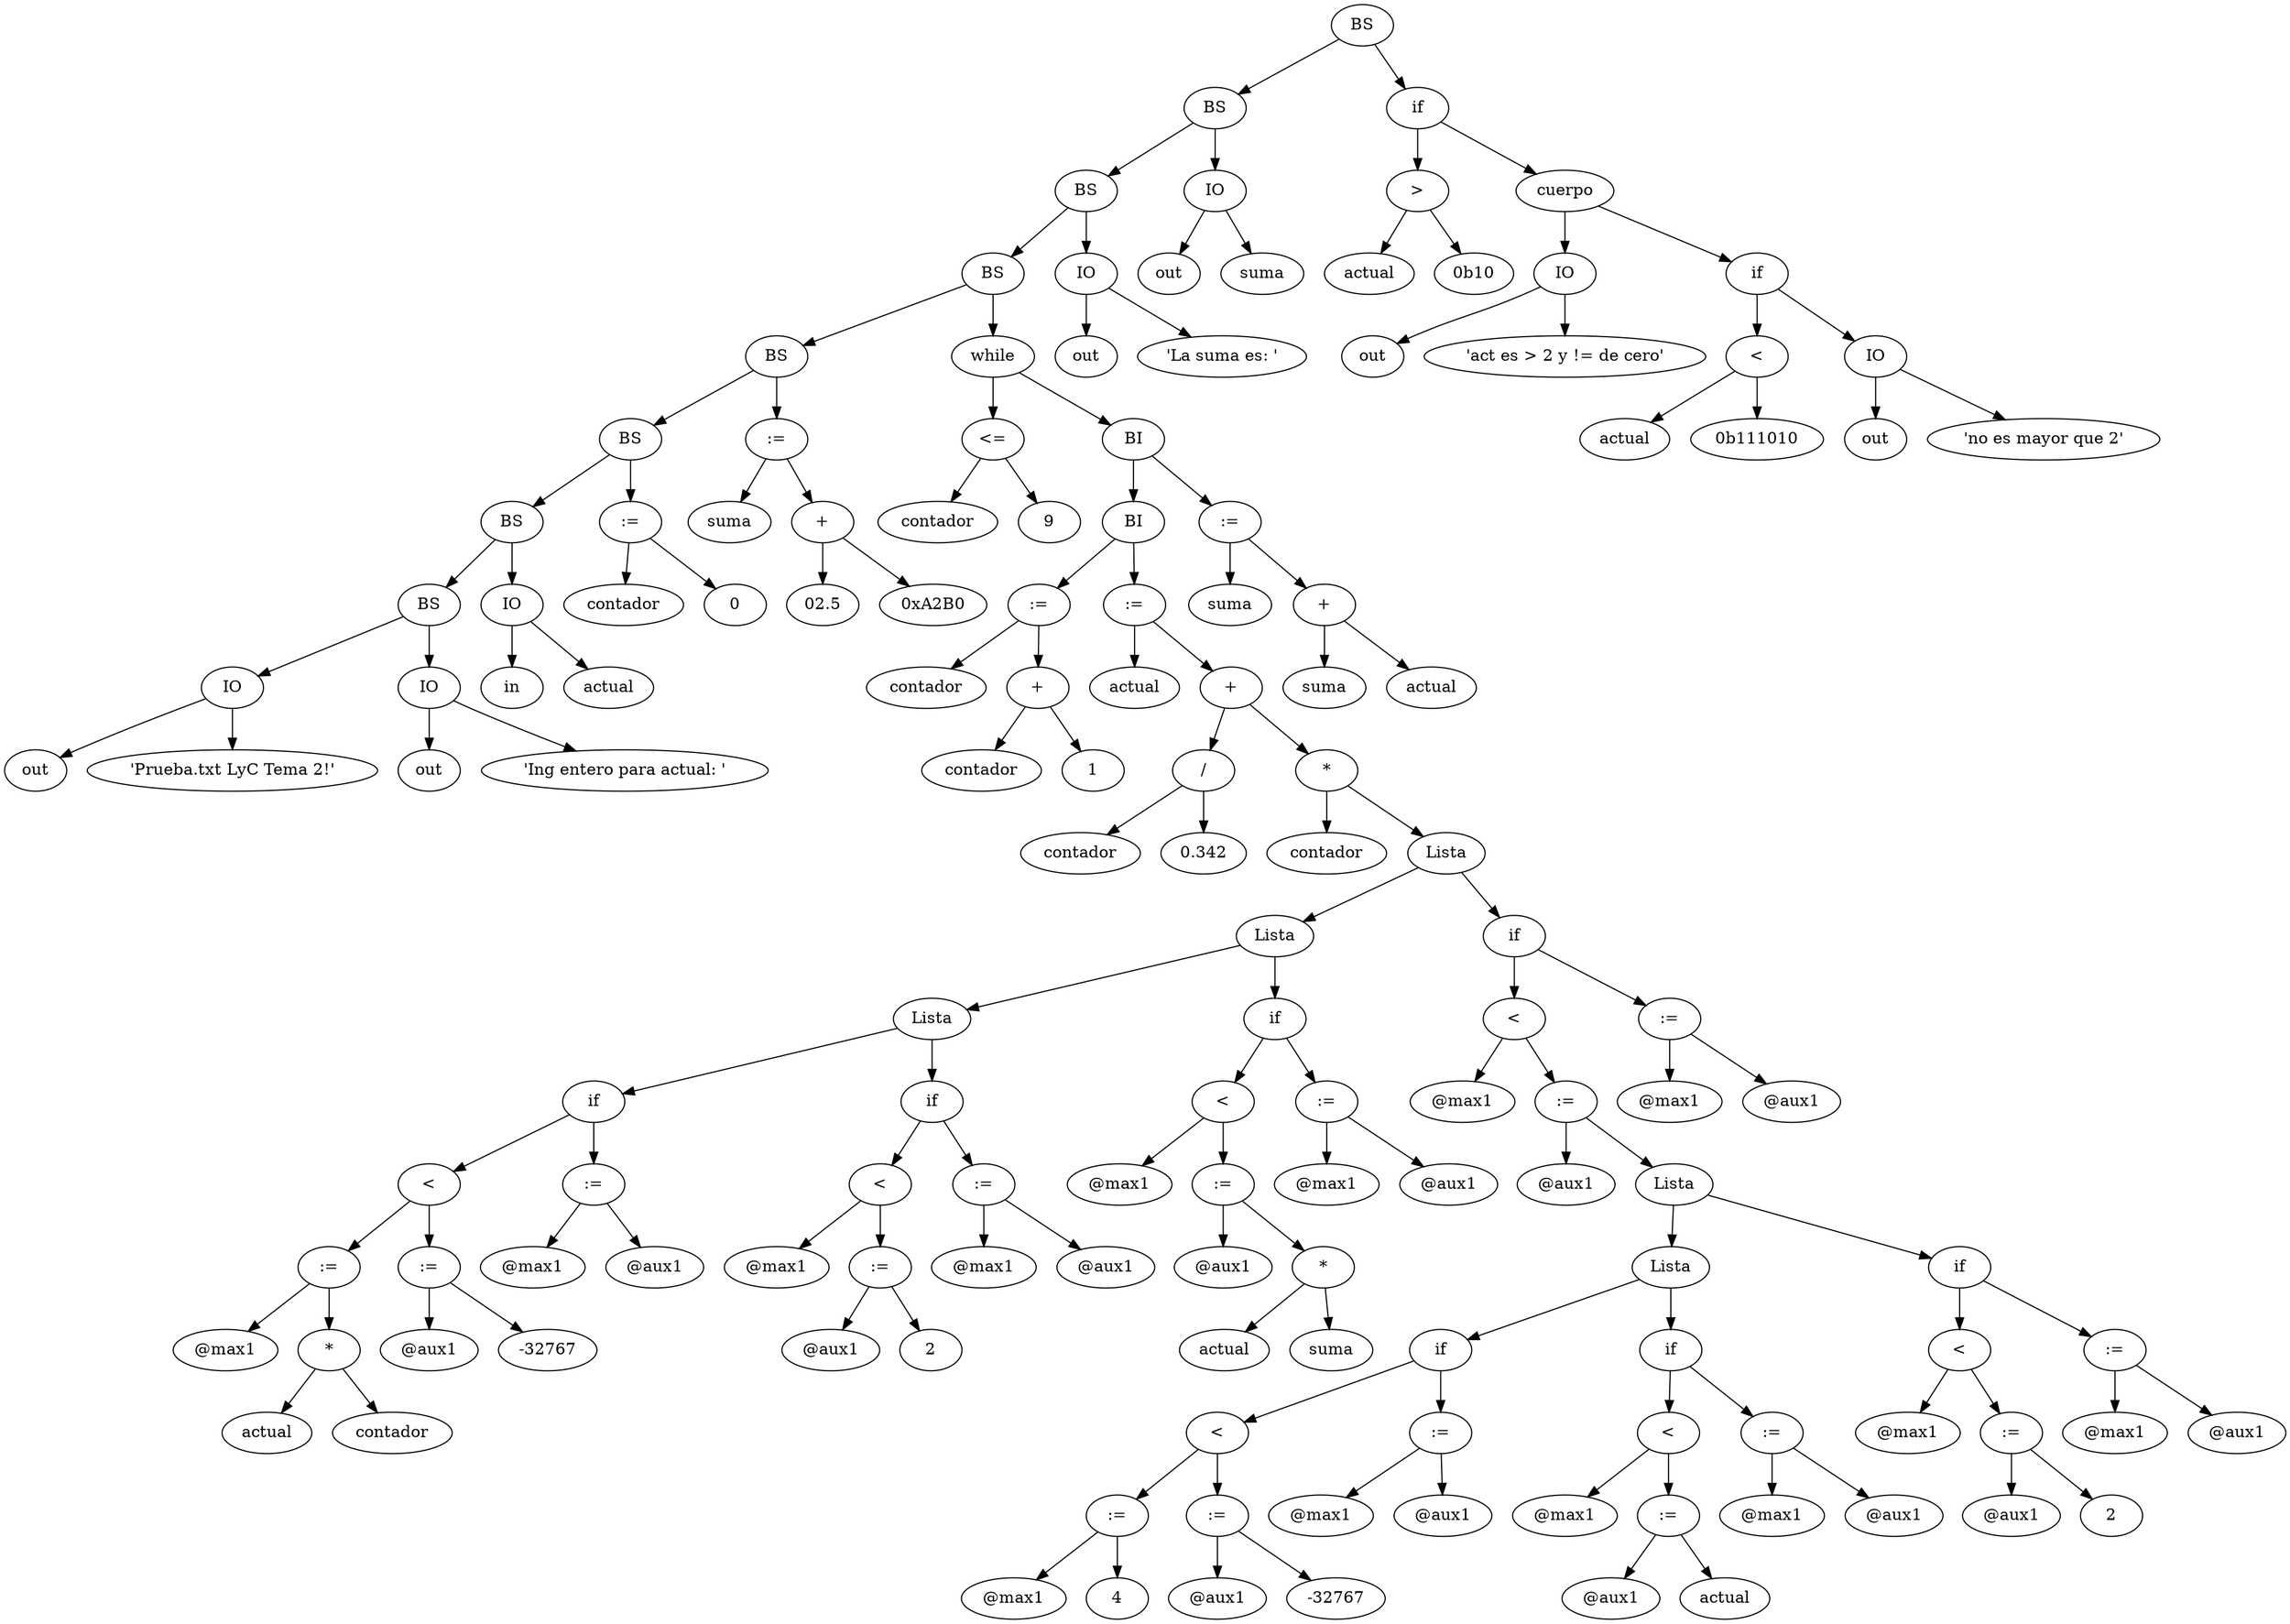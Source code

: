  digraph G { 
"001BD218_BS" [label="BS"]
"001BCCD8_BS" [label="BS"]
"001BD218_BS"->"001BCCD8_BS" 
"001BCFC0_BS" [label="BS"]
"001BCCD8_BS"->"001BCFC0_BS" 
"001BCF00_BS" [label="BS"]
"001BCFC0_BS"->"001BCF00_BS" 
"001BBE30_BS" [label="BS"]
"001BCF00_BS"->"001BBE30_BS" 
"001BBCE0_BS" [label="BS"]
"001BBE30_BS"->"001BBCE0_BS" 
"001BBDE8_BS" [label="BS"]
"001BBCE0_BS"->"001BBDE8_BS" 
"001B8D28_BS" [label="BS"]
"001BBDE8_BS"->"001B8D28_BS" 
"001B16D8_IO" [label="IO"]
"001B8D28_BS"->"001B16D8_IO" 
"001B16C0_out" [label="out"]
"001B16D8_IO"->"001B16C0_out" 
"001B16A8_'Prueba.txt LyC Tema 2!'" [label="'Prueba.txt LyC Tema 2!'"]
"001B16D8_IO"->"001B16A8_'Prueba.txt LyC Tema 2!'" 
"001B1748_IO" [label="IO"]
"001B8D28_BS"->"001B1748_IO" 
"001B1730_out" [label="out"]
"001B1748_IO"->"001B1730_out" 
"001B1718_'Ing entero para actual: '" [label="'Ing entero para actual: '"]
"001B1748_IO"->"001B1718_'Ing entero para actual: '" 
"001BBDB8_IO" [label="IO"]
"001BBDE8_BS"->"001BBDB8_IO" 
"001B04B0_in" [label="in"]
"001BBDB8_IO"->"001B04B0_in" 
"001B8D40_actual" [label="actual"]
"001BBDB8_IO"->"001B8D40_actual" 
"001BBE18_:=" [label=":="]
"001BBCE0_BS"->"001BBE18_:=" 
"001BBD70_contador" [label="contador"]
"001BBE18_:="->"001BBD70_contador" 
"001BBE48_0" [label="0"]
"001BBE18_:="->"001BBE48_0" 
"001BBE78_:=" [label=":="]
"001BBE30_BS"->"001BBE78_:=" 
"001BBD88_suma" [label="suma"]
"001BBE78_:="->"001BBD88_suma" 
"001BBDD0_+" [label="+"]
"001BBE78_:="->"001BBDD0_+" 
"001BBD28_02.5" [label="02.5"]
"001BBDD0_+"->"001BBD28_02.5" 
"001BBE00_0xA2B0" [label="0xA2B0"]
"001BBDD0_+"->"001BBE00_0xA2B0" 
"001BCF30_while" [label="while"]
"001BCF00_BS"->"001BCF30_while" 
"001BBCB0_<=" [label="<="]
"001BCF30_while"->"001BBCB0_<=" 
"001BBDA0_contador" [label="contador"]
"001BBCB0_<="->"001BBDA0_contador" 
"001BBE60_9" [label="9"]
"001BBCB0_<="->"001BBE60_9" 
"001BCEE8_BI" [label="BI"]
"001BCF30_while"->"001BCEE8_BI" 
"001BCED0_BI" [label="BI"]
"001BCEE8_BI"->"001BCED0_BI" 
"001BC680_:=" [label=":="]
"001BCED0_BI"->"001BC680_:=" 
"001BC5C0_contador" [label="contador"]
"001BC680_:="->"001BC5C0_contador" 
"001BC638_+" [label="+"]
"001BC680_:="->"001BC638_+" 
"001BBD10_contador" [label="contador"]
"001BC638_+"->"001BBD10_contador" 
"001BC5D8_1" [label="1"]
"001BC638_+"->"001BC5D8_1" 
"001BCF60_:=" [label=":="]
"001BCED0_BI"->"001BCF60_:=" 
"001BCE58_actual" [label="actual"]
"001BCF60_:="->"001BCE58_actual" 
"001BCEA0_+" [label="+"]
"001BCF60_:="->"001BCEA0_+" 
"001BC620_/" [label="/"]
"001BCEA0_+"->"001BC620_/" 
"001BC5F0_contador" [label="contador"]
"001BC620_/"->"001BC5F0_contador" 
"001BC608_0.342" [label="0.342"]
"001BC620_/"->"001BC608_0.342" 
"001BCCF0_*" [label="*"]
"001BCEA0_+"->"001BCCF0_*" 
"001BC3B0_contador" [label="contador"]
"001BCCF0_*"->"001BC3B0_contador" 
"001BCE88_Lista" [label="Lista"]
"001BCCF0_*"->"001BCE88_Lista" 
"001BCA10_Lista" [label="Lista"]
"001BCE88_Lista"->"001BCA10_Lista" 
"001BC458_Lista" [label="Lista"]
"001BCA10_Lista"->"001BC458_Lista" 
"001BC428_if" [label="if"]
"001BC458_Lista"->"001BC428_if" 
"001BC350_<" [label="<"]
"001BC428_if"->"001BC350_<" 
"001BC2F0_:=" [label=":="]
"001BC350_<"->"001BC2F0_:=" 
"001BC398_@max1" [label="@max1"]
"001BC2F0_:="->"001BC398_@max1" 
"001BC500_*" [label="*"]
"001BC2F0_:="->"001BC500_*" 
"001BC578_actual" [label="actual"]
"001BC500_*"->"001BC578_actual" 
"001BC338_contador" [label="contador"]
"001BC500_*"->"001BC338_contador" 
"001BC3C8_:=" [label=":="]
"001BC350_<"->"001BC3C8_:=" 
"001BC4D0_@aux1" [label="@aux1"]
"001BC3C8_:="->"001BC4D0_@aux1" 
"001BC4A0_-32767" [label="-32767"]
"001BC3C8_:="->"001BC4A0_-32767" 
"001BC380_:=" [label=":="]
"001BC428_if"->"001BC380_:=" 
"001BC560_@max1" [label="@max1"]
"001BC380_:="->"001BC560_@max1" 
"001BC368_@aux1" [label="@aux1"]
"001BC380_:="->"001BC368_@aux1" 
"001BC4E8_if" [label="if"]
"001BC458_Lista"->"001BC4E8_if" 
"001BC410_<" [label="<"]
"001BC4E8_if"->"001BC410_<" 
"001BC4B8_@max1" [label="@max1"]
"001BC410_<"->"001BC4B8_@max1" 
"001BC3F8_:=" [label=":="]
"001BC410_<"->"001BC3F8_:=" 
"001BC3E0_@aux1" [label="@aux1"]
"001BC3F8_:="->"001BC3E0_@aux1" 
"001BC488_2" [label="2"]
"001BC3F8_:="->"001BC488_2" 
"001BC308_:=" [label=":="]
"001BC4E8_if"->"001BC308_:=" 
"001BC2C0_@max1" [label="@max1"]
"001BC308_:="->"001BC2C0_@max1" 
"001BC440_@aux1" [label="@aux1"]
"001BC308_:="->"001BC440_@aux1" 
"001BC9F8_if" [label="if"]
"001BCA10_Lista"->"001BC9F8_if" 
"001BC320_<" [label="<"]
"001BC9F8_if"->"001BC320_<" 
"001BC2D8_@max1" [label="@max1"]
"001BC320_<"->"001BC2D8_@max1" 
"001BC590_:=" [label=":="]
"001BC320_<"->"001BC590_:=" 
"001BC548_@aux1" [label="@aux1"]
"001BC590_:="->"001BC548_@aux1" 
"001BC530_*" [label="*"]
"001BC590_:="->"001BC530_*" 
"001BC470_actual" [label="actual"]
"001BC530_*"->"001BC470_actual" 
"001BC518_suma" [label="suma"]
"001BC530_*"->"001BC518_suma" 
"001BC9C8_:=" [label=":="]
"001BC9F8_if"->"001BC9C8_:=" 
"001BC9E0_@max1" [label="@max1"]
"001BC9C8_:="->"001BC9E0_@max1" 
"001BCA40_@aux1" [label="@aux1"]
"001BC9C8_:="->"001BCA40_@aux1" 
"001BCF18_if" [label="if"]
"001BCE88_Lista"->"001BCF18_if" 
"001BC728_<" [label="<"]
"001BCF18_if"->"001BC728_<" 
"001BC7A0_@max1" [label="@max1"]
"001BC728_<"->"001BC7A0_@max1" 
"001BC788_:=" [label=":="]
"001BC728_<"->"001BC788_:=" 
"001BC710_@aux1" [label="@aux1"]
"001BC788_:="->"001BC710_@aux1" 
"001BC7D0_Lista" [label="Lista"]
"001BC788_:="->"001BC7D0_Lista" 
"001BC830_Lista" [label="Lista"]
"001BC7D0_Lista"->"001BC830_Lista" 
"001BC860_if" [label="if"]
"001BC830_Lista"->"001BC860_if" 
"001BC7B8_<" [label="<"]
"001BC860_if"->"001BC7B8_<" 
"001BCA58_:=" [label=":="]
"001BC7B8_<"->"001BCA58_:=" 
"001BCA28_@max1" [label="@max1"]
"001BCA58_:="->"001BCA28_@max1" 
"001BCA88_4" [label="4"]
"001BCA58_:="->"001BCA88_4" 
"001BC800_:=" [label=":="]
"001BC7B8_<"->"001BC800_:=" 
"001BC8C0_@aux1" [label="@aux1"]
"001BC800_:="->"001BC8C0_@aux1" 
"001BCA70_-32767" [label="-32767"]
"001BC800_:="->"001BCA70_-32767" 
"001BC770_:=" [label=":="]
"001BC860_if"->"001BC770_:=" 
"001BC6E0_@max1" [label="@max1"]
"001BC770_:="->"001BC6E0_@max1" 
"001BC938_@aux1" [label="@aux1"]
"001BC770_:="->"001BC938_@aux1" 
"001BC920_if" [label="if"]
"001BC830_Lista"->"001BC920_if" 
"001BC818_<" [label="<"]
"001BC920_if"->"001BC818_<" 
"001BC8F0_@max1" [label="@max1"]
"001BC818_<"->"001BC8F0_@max1" 
"001BC6F8_:=" [label=":="]
"001BC818_<"->"001BC6F8_:=" 
"001BC8D8_@aux1" [label="@aux1"]
"001BC6F8_:="->"001BC8D8_@aux1" 
"001BC758_actual" [label="actual"]
"001BC6F8_:="->"001BC758_actual" 
"001BC878_:=" [label=":="]
"001BC920_if"->"001BC878_:=" 
"001BC908_@max1" [label="@max1"]
"001BC878_:="->"001BC908_@max1" 
"001BC7E8_@aux1" [label="@aux1"]
"001BC878_:="->"001BC7E8_@aux1" 
"001BC848_if" [label="if"]
"001BC7D0_Lista"->"001BC848_if" 
"001BC9B0_<" [label="<"]
"001BC848_if"->"001BC9B0_<" 
"001BC998_@max1" [label="@max1"]
"001BC9B0_<"->"001BC998_@max1" 
"001BC980_:=" [label=":="]
"001BC9B0_<"->"001BC980_:=" 
"001BC968_@aux1" [label="@aux1"]
"001BC980_:="->"001BC968_@aux1" 
"001BC950_2" [label="2"]
"001BC980_:="->"001BC950_2" 
"001BC6C8_:=" [label=":="]
"001BC848_if"->"001BC6C8_:=" 
"001BC8A8_@max1" [label="@max1"]
"001BC6C8_:="->"001BC8A8_@max1" 
"001BC890_@aux1" [label="@aux1"]
"001BC6C8_:="->"001BC890_@aux1" 
"001BCDF8_:=" [label=":="]
"001BCF18_if"->"001BCDF8_:=" 
"001BCEB8_@max1" [label="@max1"]
"001BCDF8_:="->"001BCEB8_@max1" 
"001BC740_@aux1" [label="@aux1"]
"001BCDF8_:="->"001BC740_@aux1" 
"001BCD98_:=" [label=":="]
"001BCEE8_BI"->"001BCD98_:=" 
"001BCE28_suma" [label="suma"]
"001BCD98_:="->"001BCE28_suma" 
"001BCF78_+" [label="+"]
"001BCD98_:="->"001BCF78_+" 
"001BCFA8_suma" [label="suma"]
"001BCF78_+"->"001BCFA8_suma" 
"001BCE70_actual" [label="actual"]
"001BCF78_+"->"001BCE70_actual" 
"001BCD20_IO" [label="IO"]
"001BCFC0_BS"->"001BCD20_IO" 
"001BCE40_out" [label="out"]
"001BCD20_IO"->"001BCE40_out" 
"001BCE10_'La suma es: '" [label="'La suma es: '"]
"001BCD20_IO"->"001BCE10_'La suma es: '" 
"001BCDC8_IO" [label="IO"]
"001BCCD8_BS"->"001BCDC8_IO" 
"001BCF90_out" [label="out"]
"001BCDC8_IO"->"001BCF90_out" 
"001BCF48_suma" [label="suma"]
"001BCDC8_IO"->"001BCF48_suma" 
"001BD338_if" [label="if"]
"001BD218_BS"->"001BD338_if" 
"001BCD50_>" [label=">"]
"001BD338_if"->"001BCD50_>" 
"001BCD08_actual" [label="actual"]
"001BCD50_>"->"001BCD08_actual" 
"001BCD38_0b10" [label="0b10"]
"001BCD50_>"->"001BCD38_0b10" 
"001BD020_cuerpo" [label="cuerpo"]
"001BD338_if"->"001BD020_cuerpo" 
"001BCD80_IO" [label="IO"]
"001BD020_cuerpo"->"001BCD80_IO" 
"001BCDE0_out" [label="out"]
"001BCD80_IO"->"001BCDE0_out" 
"001BCD68_'act es > 2 y != de cero'" [label="'act es > 2 y != de cero'"]
"001BCD80_IO"->"001BCD68_'act es > 2 y != de cero'" 
"001BCFD8_if" [label="if"]
"001BD020_cuerpo"->"001BCFD8_if" 
"001BCFF0_<" [label="<"]
"001BCFD8_if"->"001BCFF0_<" 
"001BD080_actual" [label="actual"]
"001BCFF0_<"->"001BD080_actual" 
"001BD008_0b111010" [label="0b111010"]
"001BCFF0_<"->"001BD008_0b111010" 
"001BD068_IO" [label="IO"]
"001BCFD8_if"->"001BD068_IO" 
"001BD098_out" [label="out"]
"001BD068_IO"->"001BD098_out" 
"001BD050_'no es mayor que 2'" [label="'no es mayor que 2'"]
"001BD068_IO"->"001BD050_'no es mayor que 2'" 
}